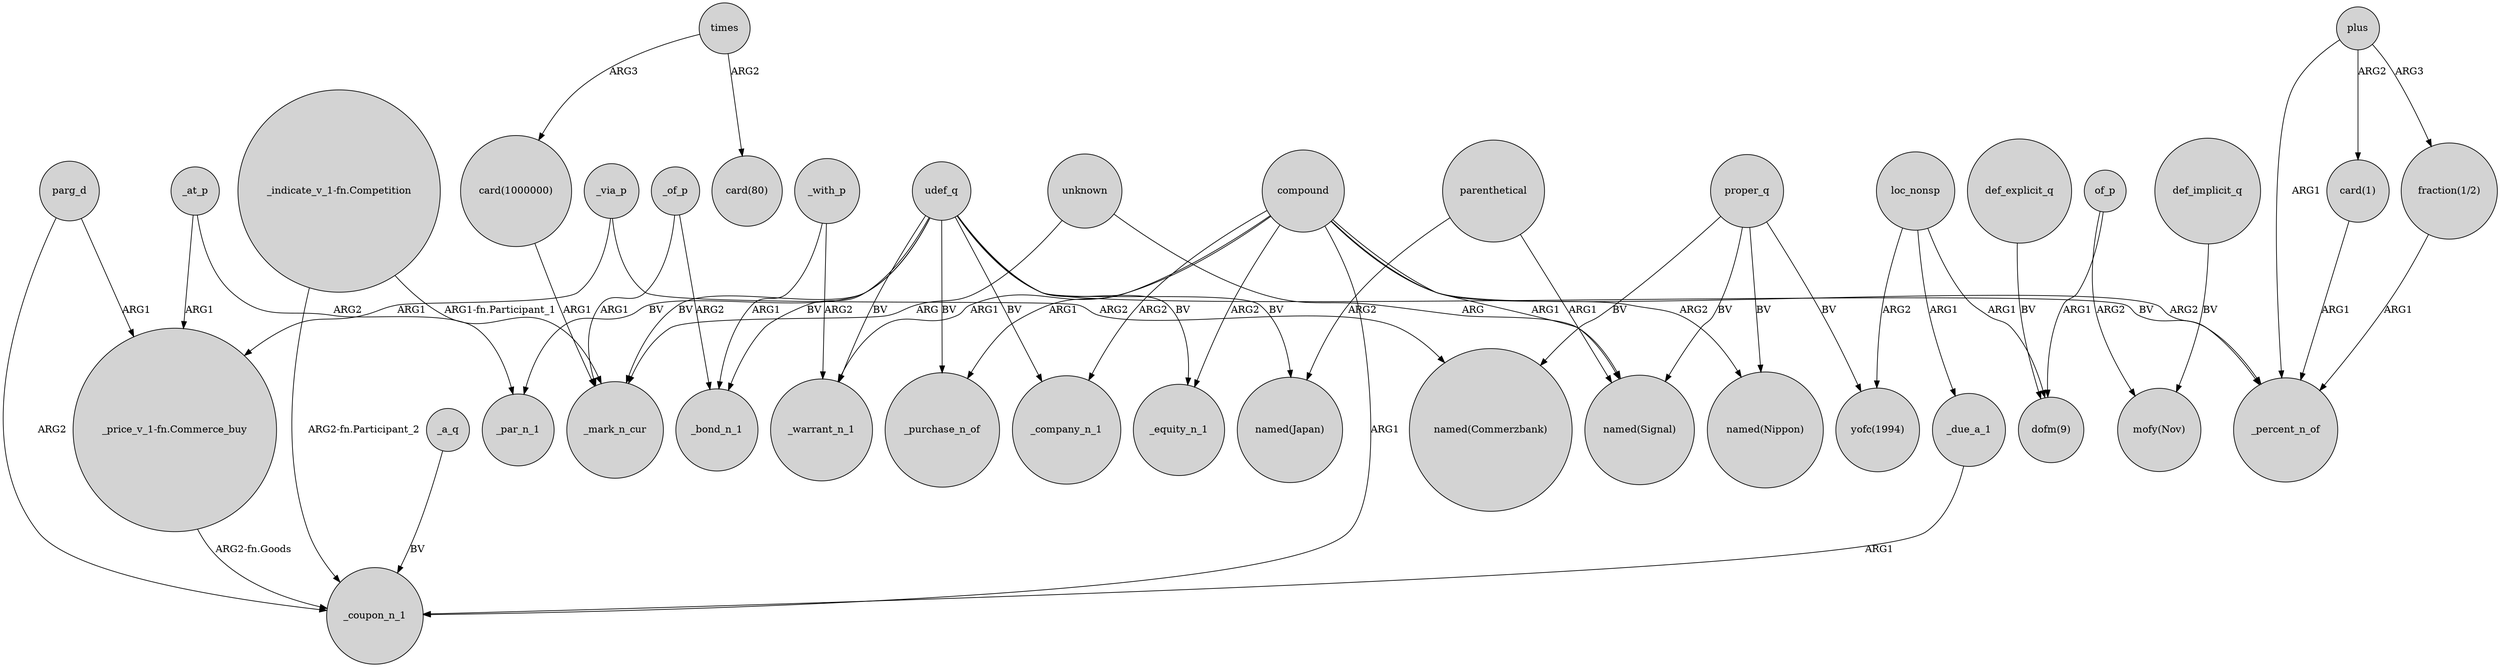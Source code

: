 digraph {
	node [shape=circle style=filled]
	compound -> _coupon_n_1 [label=ARG1]
	def_explicit_q -> "dofm(9)" [label=BV]
	compound -> _purchase_n_of [label=ARG1]
	_at_p -> _par_n_1 [label=ARG2]
	udef_q -> _bond_n_1 [label=BV]
	of_p -> "mofy(Nov)" [label=ARG2]
	compound -> _company_n_1 [label=ARG2]
	loc_nonsp -> "dofm(9)" [label=ARG1]
	udef_q -> _company_n_1 [label=BV]
	_with_p -> _bond_n_1 [label=ARG1]
	"card(1000000)" -> _mark_n_cur [label=ARG1]
	udef_q -> _equity_n_1 [label=BV]
	loc_nonsp -> "yofc(1994)" [label=ARG2]
	times -> "card(1000000)" [label=ARG3]
	compound -> "named(Nippon)" [label=ARG2]
	_via_p -> "_price_v_1-fn.Commerce_buy" [label=ARG1]
	_of_p -> _bond_n_1 [label=ARG2]
	compound -> _equity_n_1 [label=ARG2]
	parenthetical -> "named(Japan)" [label=ARG2]
	_at_p -> "_price_v_1-fn.Commerce_buy" [label=ARG1]
	compound -> "named(Signal)" [label=ARG1]
	parg_d -> "_price_v_1-fn.Commerce_buy" [label=ARG1]
	times -> "card(80)" [label=ARG2]
	plus -> "card(1)" [label=ARG2]
	_a_q -> _coupon_n_1 [label=BV]
	plus -> _percent_n_of [label=ARG1]
	udef_q -> "named(Japan)" [label=BV]
	_due_a_1 -> _coupon_n_1 [label=ARG1]
	proper_q -> "named(Signal)" [label=BV]
	udef_q -> _purchase_n_of [label=BV]
	"_price_v_1-fn.Commerce_buy" -> _coupon_n_1 [label="ARG2-fn.Goods"]
	_via_p -> "named(Commerzbank)" [label=ARG2]
	"fraction(1/2)" -> _percent_n_of [label=ARG1]
	udef_q -> _percent_n_of [label=BV]
	_of_p -> _mark_n_cur [label=ARG1]
	parenthetical -> "named(Signal)" [label=ARG1]
	udef_q -> _par_n_1 [label=BV]
	compound -> _percent_n_of [label=ARG2]
	_with_p -> _warrant_n_1 [label=ARG2]
	udef_q -> _warrant_n_1 [label=BV]
	unknown -> "named(Signal)" [label=ARG]
	parg_d -> _coupon_n_1 [label=ARG2]
	of_p -> "dofm(9)" [label=ARG1]
	"_indicate_v_1-fn.Competition" -> _mark_n_cur [label="ARG1-fn.Participant_1"]
	unknown -> _mark_n_cur [label=ARG]
	loc_nonsp -> _due_a_1 [label=ARG1]
	"card(1)" -> _percent_n_of [label=ARG1]
	udef_q -> _mark_n_cur [label=BV]
	"_indicate_v_1-fn.Competition" -> _coupon_n_1 [label="ARG2-fn.Participant_2"]
	compound -> _warrant_n_1 [label=ARG1]
	proper_q -> "named(Commerzbank)" [label=BV]
	def_implicit_q -> "mofy(Nov)" [label=BV]
	proper_q -> "named(Nippon)" [label=BV]
	plus -> "fraction(1/2)" [label=ARG3]
	proper_q -> "yofc(1994)" [label=BV]
}
